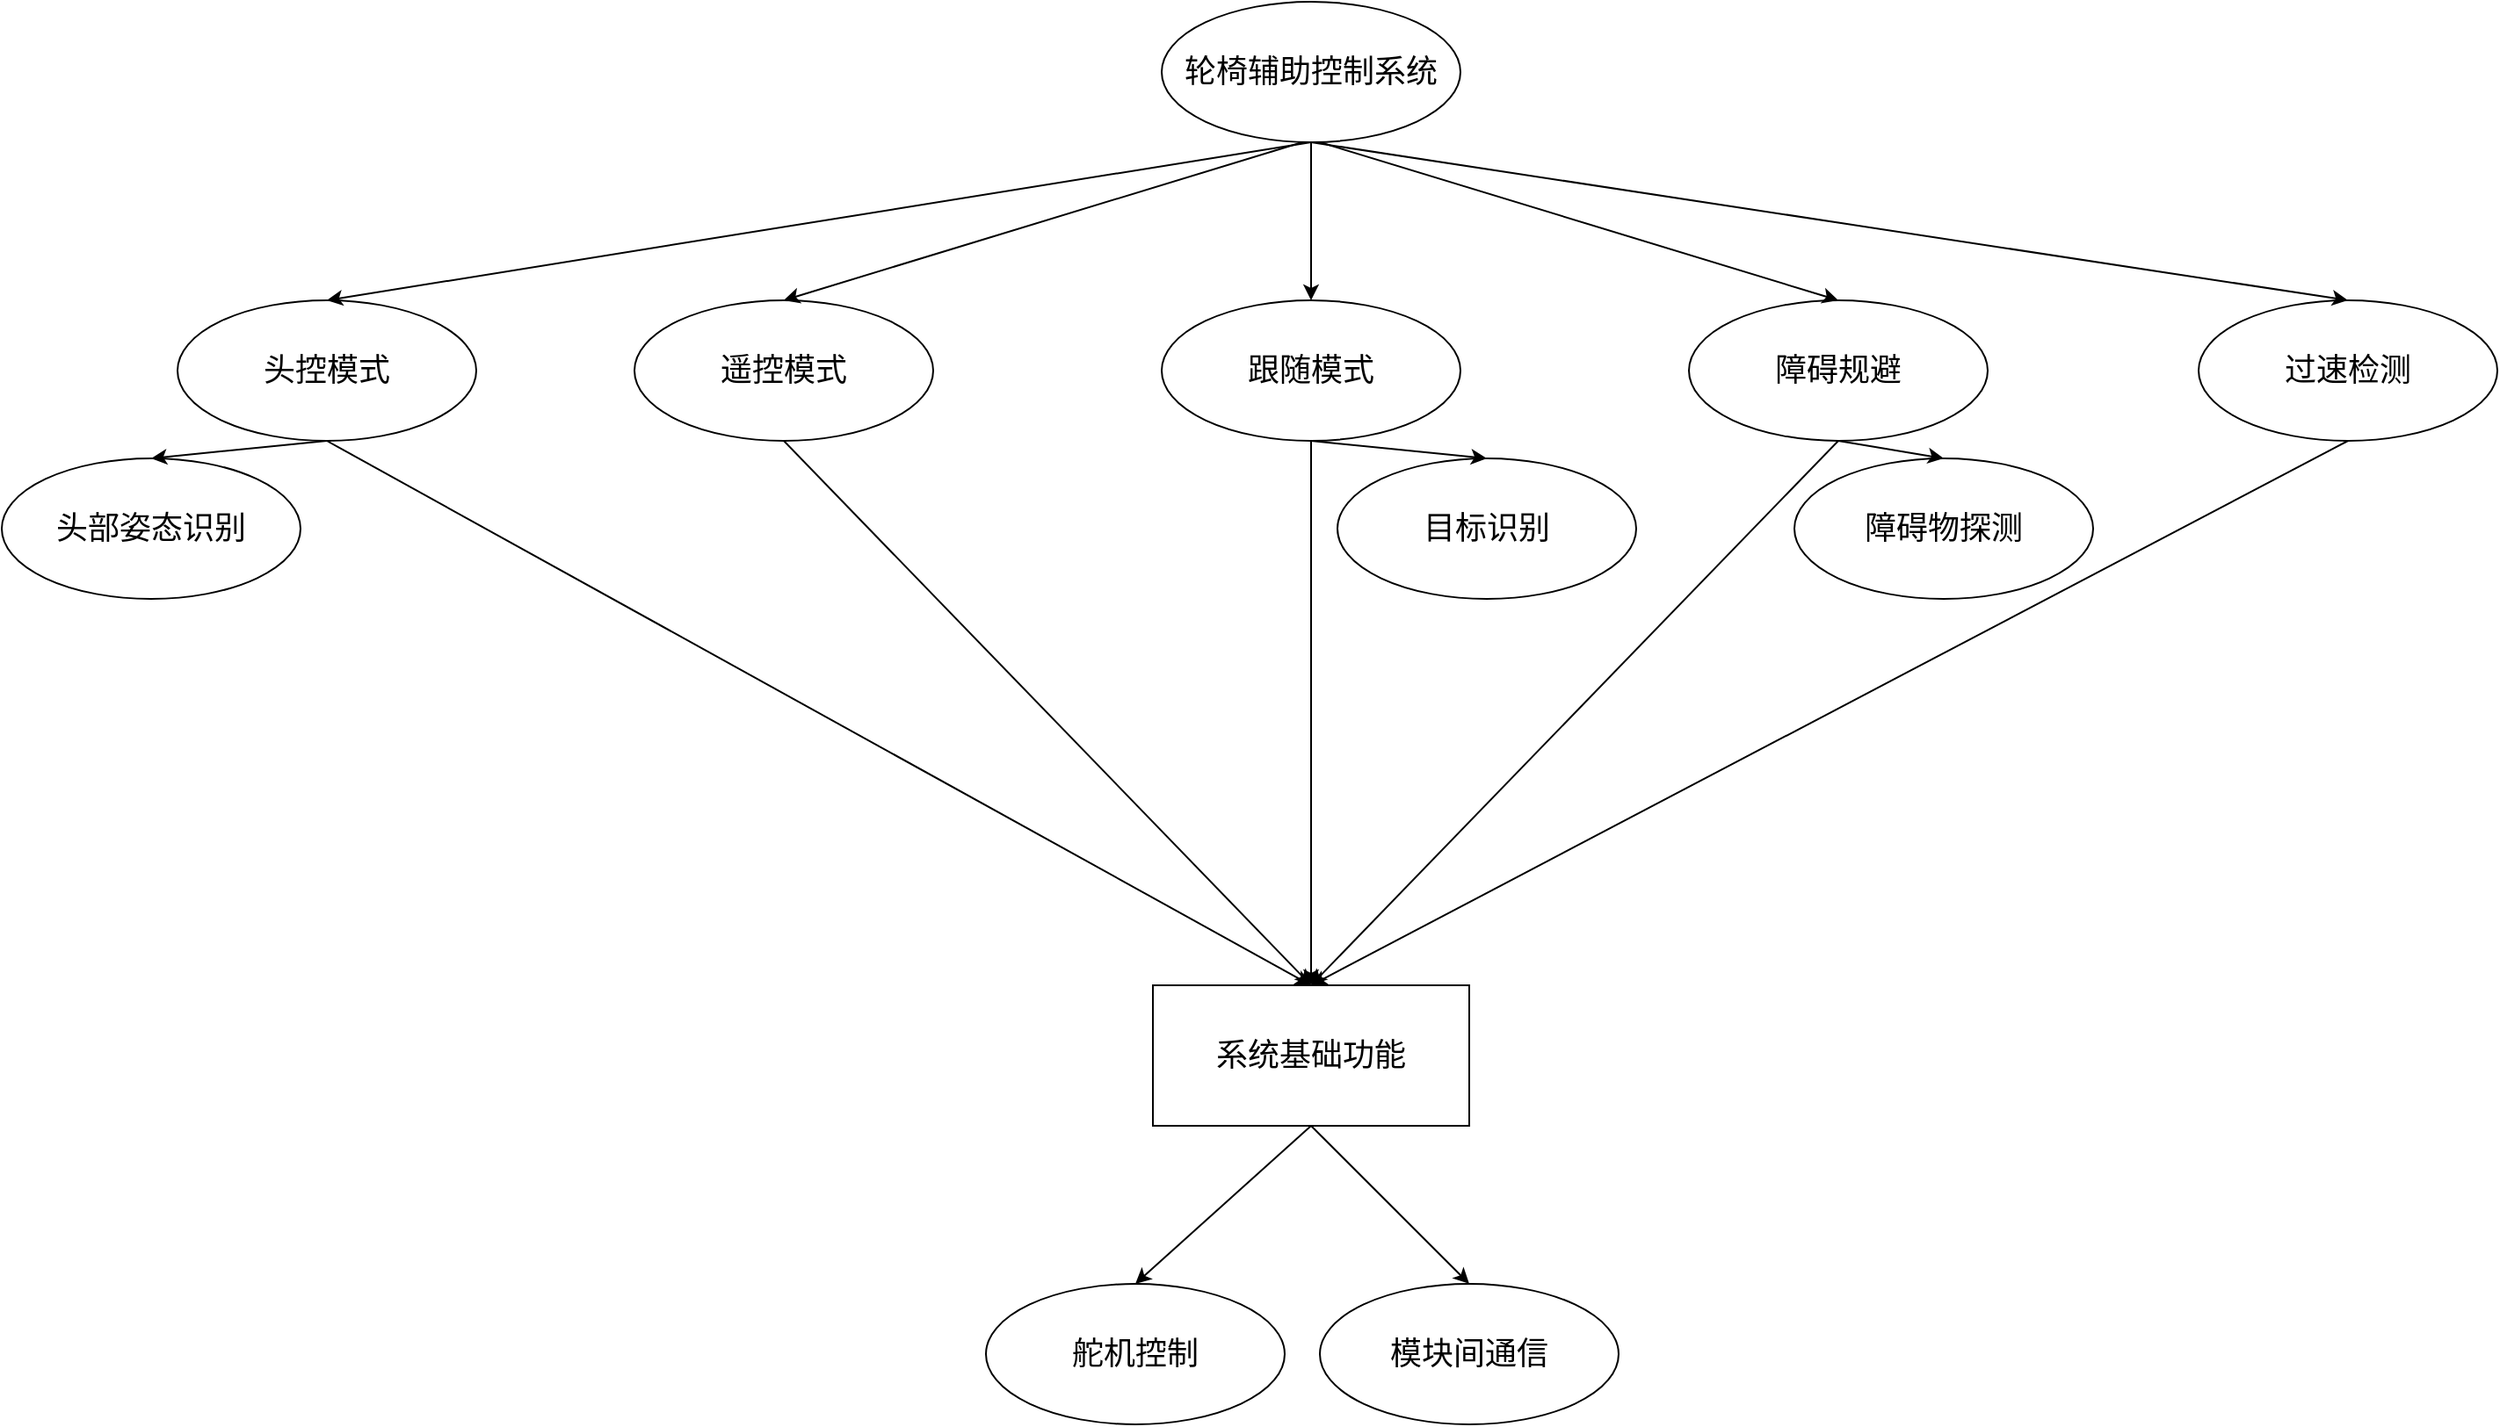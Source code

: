 <mxfile version="24.1.0" type="device">
  <diagram name="第 1 页" id="bjtWop-n5cKtUt3j-fIe">
    <mxGraphModel dx="2571" dy="1176" grid="1" gridSize="10" guides="1" tooltips="1" connect="1" arrows="1" fold="1" page="1" pageScale="1" pageWidth="827" pageHeight="1169" math="0" shadow="0">
      <root>
        <mxCell id="0" />
        <mxCell id="1" parent="0" />
        <mxCell id="pOac4V7r2WCqBg1km9G0-1" value="&lt;font style=&quot;font-size: 18px;&quot;&gt;轮椅辅助控制系统&lt;/font&gt;" style="ellipse;whiteSpace=wrap;html=1;" vertex="1" parent="1">
          <mxGeometry x="350" y="70" width="170" height="80" as="geometry" />
        </mxCell>
        <mxCell id="pOac4V7r2WCqBg1km9G0-3" value="&lt;span style=&quot;font-size: 18px;&quot;&gt;头控模式&lt;/span&gt;" style="ellipse;whiteSpace=wrap;html=1;" vertex="1" parent="1">
          <mxGeometry x="-210" y="240" width="170" height="80" as="geometry" />
        </mxCell>
        <mxCell id="pOac4V7r2WCqBg1km9G0-4" value="&lt;span style=&quot;font-size: 18px;&quot;&gt;遥控模式&lt;/span&gt;" style="ellipse;whiteSpace=wrap;html=1;" vertex="1" parent="1">
          <mxGeometry x="50" y="240" width="170" height="80" as="geometry" />
        </mxCell>
        <mxCell id="pOac4V7r2WCqBg1km9G0-5" value="&lt;span style=&quot;font-size: 18px;&quot;&gt;跟随模式&lt;/span&gt;" style="ellipse;whiteSpace=wrap;html=1;" vertex="1" parent="1">
          <mxGeometry x="350" y="240" width="170" height="80" as="geometry" />
        </mxCell>
        <mxCell id="pOac4V7r2WCqBg1km9G0-6" value="&lt;span style=&quot;font-size: 18px;&quot;&gt;障碍规避&lt;/span&gt;" style="ellipse;whiteSpace=wrap;html=1;" vertex="1" parent="1">
          <mxGeometry x="650" y="240" width="170" height="80" as="geometry" />
        </mxCell>
        <mxCell id="pOac4V7r2WCqBg1km9G0-7" value="&lt;span style=&quot;font-size: 18px;&quot;&gt;过速检测&lt;/span&gt;" style="ellipse;whiteSpace=wrap;html=1;" vertex="1" parent="1">
          <mxGeometry x="940" y="240" width="170" height="80" as="geometry" />
        </mxCell>
        <mxCell id="pOac4V7r2WCqBg1km9G0-8" value="&lt;span style=&quot;font-size: 18px;&quot;&gt;模块间通信&lt;/span&gt;" style="ellipse;whiteSpace=wrap;html=1;" vertex="1" parent="1">
          <mxGeometry x="440" y="800" width="170" height="80" as="geometry" />
        </mxCell>
        <mxCell id="pOac4V7r2WCqBg1km9G0-10" value="" style="endArrow=classic;html=1;rounded=0;exitX=0.5;exitY=1;exitDx=0;exitDy=0;entryX=0.5;entryY=0;entryDx=0;entryDy=0;" edge="1" parent="1" source="pOac4V7r2WCqBg1km9G0-1" target="pOac4V7r2WCqBg1km9G0-3">
          <mxGeometry width="50" height="50" relative="1" as="geometry">
            <mxPoint x="390" y="440" as="sourcePoint" />
            <mxPoint x="440" y="390" as="targetPoint" />
          </mxGeometry>
        </mxCell>
        <mxCell id="pOac4V7r2WCqBg1km9G0-11" value="" style="endArrow=classic;html=1;rounded=0;entryX=0.5;entryY=0;entryDx=0;entryDy=0;" edge="1" parent="1" target="pOac4V7r2WCqBg1km9G0-4">
          <mxGeometry width="50" height="50" relative="1" as="geometry">
            <mxPoint x="430" y="150" as="sourcePoint" />
            <mxPoint x="-5" y="250" as="targetPoint" />
          </mxGeometry>
        </mxCell>
        <mxCell id="pOac4V7r2WCqBg1km9G0-12" value="" style="endArrow=classic;html=1;rounded=0;entryX=0.5;entryY=0;entryDx=0;entryDy=0;" edge="1" parent="1" target="pOac4V7r2WCqBg1km9G0-5">
          <mxGeometry width="50" height="50" relative="1" as="geometry">
            <mxPoint x="435" y="150" as="sourcePoint" />
            <mxPoint x="5" y="260" as="targetPoint" />
          </mxGeometry>
        </mxCell>
        <mxCell id="pOac4V7r2WCqBg1km9G0-13" value="" style="endArrow=classic;html=1;rounded=0;entryX=0.5;entryY=0;entryDx=0;entryDy=0;" edge="1" parent="1" target="pOac4V7r2WCqBg1km9G0-6">
          <mxGeometry width="50" height="50" relative="1" as="geometry">
            <mxPoint x="440" y="150" as="sourcePoint" />
            <mxPoint x="15" y="270" as="targetPoint" />
          </mxGeometry>
        </mxCell>
        <mxCell id="pOac4V7r2WCqBg1km9G0-14" value="" style="endArrow=classic;html=1;rounded=0;exitX=0.5;exitY=1;exitDx=0;exitDy=0;entryX=0.5;entryY=0;entryDx=0;entryDy=0;" edge="1" parent="1" source="pOac4V7r2WCqBg1km9G0-1" target="pOac4V7r2WCqBg1km9G0-7">
          <mxGeometry width="50" height="50" relative="1" as="geometry">
            <mxPoint x="475" y="190" as="sourcePoint" />
            <mxPoint x="25" y="280" as="targetPoint" />
          </mxGeometry>
        </mxCell>
        <mxCell id="pOac4V7r2WCqBg1km9G0-15" value="&lt;span style=&quot;font-size: 18px;&quot;&gt;障碍物探测&lt;/span&gt;" style="ellipse;whiteSpace=wrap;html=1;" vertex="1" parent="1">
          <mxGeometry x="710" y="330" width="170" height="80" as="geometry" />
        </mxCell>
        <mxCell id="pOac4V7r2WCqBg1km9G0-16" value="" style="endArrow=classic;html=1;rounded=0;exitX=0.5;exitY=1;exitDx=0;exitDy=0;entryX=0.5;entryY=0;entryDx=0;entryDy=0;" edge="1" parent="1" source="pOac4V7r2WCqBg1km9G0-6" target="pOac4V7r2WCqBg1km9G0-15">
          <mxGeometry width="50" height="50" relative="1" as="geometry">
            <mxPoint x="390" y="440" as="sourcePoint" />
            <mxPoint x="673" y="430" as="targetPoint" />
          </mxGeometry>
        </mxCell>
        <mxCell id="pOac4V7r2WCqBg1km9G0-17" value="&lt;span style=&quot;font-size: 18px;&quot;&gt;目标识别&lt;/span&gt;" style="ellipse;whiteSpace=wrap;html=1;" vertex="1" parent="1">
          <mxGeometry x="450" y="330" width="170" height="80" as="geometry" />
        </mxCell>
        <mxCell id="pOac4V7r2WCqBg1km9G0-18" value="" style="endArrow=classic;html=1;rounded=0;exitX=0.5;exitY=1;exitDx=0;exitDy=0;entryX=0.5;entryY=0;entryDx=0;entryDy=0;" edge="1" parent="1" source="pOac4V7r2WCqBg1km9G0-5" target="pOac4V7r2WCqBg1km9G0-17">
          <mxGeometry width="50" height="50" relative="1" as="geometry">
            <mxPoint x="440" y="320" as="sourcePoint" />
            <mxPoint x="485" y="410" as="targetPoint" />
          </mxGeometry>
        </mxCell>
        <mxCell id="pOac4V7r2WCqBg1km9G0-21" value="" style="endArrow=classic;html=1;rounded=0;exitX=0.5;exitY=1;exitDx=0;exitDy=0;entryX=0.5;entryY=0;entryDx=0;entryDy=0;" edge="1" parent="1" source="pOac4V7r2WCqBg1km9G0-3" target="pOac4V7r2WCqBg1km9G0-26">
          <mxGeometry width="50" height="50" relative="1" as="geometry">
            <mxPoint x="500" y="400" as="sourcePoint" />
            <mxPoint x="435" y="650.0" as="targetPoint" />
          </mxGeometry>
        </mxCell>
        <mxCell id="pOac4V7r2WCqBg1km9G0-22" value="" style="endArrow=classic;html=1;rounded=0;exitX=0.5;exitY=1;exitDx=0;exitDy=0;entryX=0.5;entryY=0;entryDx=0;entryDy=0;" edge="1" parent="1" source="pOac4V7r2WCqBg1km9G0-4" target="pOac4V7r2WCqBg1km9G0-26">
          <mxGeometry width="50" height="50" relative="1" as="geometry">
            <mxPoint x="-5" y="330" as="sourcePoint" />
            <mxPoint x="435" y="650.0" as="targetPoint" />
          </mxGeometry>
        </mxCell>
        <mxCell id="pOac4V7r2WCqBg1km9G0-23" value="" style="endArrow=classic;html=1;rounded=0;exitX=0.5;exitY=1;exitDx=0;exitDy=0;entryX=0.5;entryY=0;entryDx=0;entryDy=0;" edge="1" parent="1" source="pOac4V7r2WCqBg1km9G0-5" target="pOac4V7r2WCqBg1km9G0-26">
          <mxGeometry width="50" height="50" relative="1" as="geometry">
            <mxPoint x="5" y="340" as="sourcePoint" />
            <mxPoint x="435" y="650.0" as="targetPoint" />
          </mxGeometry>
        </mxCell>
        <mxCell id="pOac4V7r2WCqBg1km9G0-24" value="" style="endArrow=classic;html=1;rounded=0;exitX=0.5;exitY=1;exitDx=0;exitDy=0;entryX=0.5;entryY=0;entryDx=0;entryDy=0;" edge="1" parent="1" source="pOac4V7r2WCqBg1km9G0-6" target="pOac4V7r2WCqBg1km9G0-26">
          <mxGeometry width="50" height="50" relative="1" as="geometry">
            <mxPoint x="15" y="350" as="sourcePoint" />
            <mxPoint x="435" y="650.0" as="targetPoint" />
          </mxGeometry>
        </mxCell>
        <mxCell id="pOac4V7r2WCqBg1km9G0-25" value="" style="endArrow=classic;html=1;rounded=0;exitX=0.5;exitY=1;exitDx=0;exitDy=0;entryX=0.5;entryY=0;entryDx=0;entryDy=0;" edge="1" parent="1" source="pOac4V7r2WCqBg1km9G0-7" target="pOac4V7r2WCqBg1km9G0-26">
          <mxGeometry width="50" height="50" relative="1" as="geometry">
            <mxPoint x="25" y="360" as="sourcePoint" />
            <mxPoint x="435" y="650.0" as="targetPoint" />
          </mxGeometry>
        </mxCell>
        <mxCell id="pOac4V7r2WCqBg1km9G0-26" value="&lt;font style=&quot;font-size: 18px;&quot;&gt;系统基础功能&lt;/font&gt;" style="rounded=0;whiteSpace=wrap;html=1;" vertex="1" parent="1">
          <mxGeometry x="345" y="630" width="180" height="80" as="geometry" />
        </mxCell>
        <mxCell id="pOac4V7r2WCqBg1km9G0-27" value="&lt;span style=&quot;font-size: 18px;&quot;&gt;舵机控制&lt;/span&gt;" style="ellipse;whiteSpace=wrap;html=1;" vertex="1" parent="1">
          <mxGeometry x="250" y="800" width="170" height="80" as="geometry" />
        </mxCell>
        <mxCell id="pOac4V7r2WCqBg1km9G0-28" value="" style="endArrow=classic;html=1;rounded=0;entryX=0.5;entryY=0;entryDx=0;entryDy=0;exitX=0.5;exitY=1;exitDx=0;exitDy=0;" edge="1" parent="1" source="pOac4V7r2WCqBg1km9G0-26" target="pOac4V7r2WCqBg1km9G0-27">
          <mxGeometry width="50" height="50" relative="1" as="geometry">
            <mxPoint x="500" y="540" as="sourcePoint" />
            <mxPoint x="550" y="490" as="targetPoint" />
          </mxGeometry>
        </mxCell>
        <mxCell id="pOac4V7r2WCqBg1km9G0-29" value="" style="endArrow=classic;html=1;rounded=0;exitX=0.5;exitY=1;exitDx=0;exitDy=0;entryX=0.5;entryY=0;entryDx=0;entryDy=0;" edge="1" parent="1" source="pOac4V7r2WCqBg1km9G0-26" target="pOac4V7r2WCqBg1km9G0-8">
          <mxGeometry width="50" height="50" relative="1" as="geometry">
            <mxPoint x="445" y="720" as="sourcePoint" />
            <mxPoint x="550" y="810" as="targetPoint" />
          </mxGeometry>
        </mxCell>
        <mxCell id="pOac4V7r2WCqBg1km9G0-30" value="&lt;span style=&quot;font-size: 18px;&quot;&gt;头部姿态识别&lt;/span&gt;" style="ellipse;whiteSpace=wrap;html=1;" vertex="1" parent="1">
          <mxGeometry x="-310" y="330" width="170" height="80" as="geometry" />
        </mxCell>
        <mxCell id="pOac4V7r2WCqBg1km9G0-31" value="" style="endArrow=classic;html=1;rounded=0;exitX=0.5;exitY=1;exitDx=0;exitDy=0;entryX=0.5;entryY=0;entryDx=0;entryDy=0;" edge="1" parent="1" source="pOac4V7r2WCqBg1km9G0-3" target="pOac4V7r2WCqBg1km9G0-30">
          <mxGeometry width="50" height="50" relative="1" as="geometry">
            <mxPoint x="500" y="540" as="sourcePoint" />
            <mxPoint x="550" y="490" as="targetPoint" />
          </mxGeometry>
        </mxCell>
      </root>
    </mxGraphModel>
  </diagram>
</mxfile>
